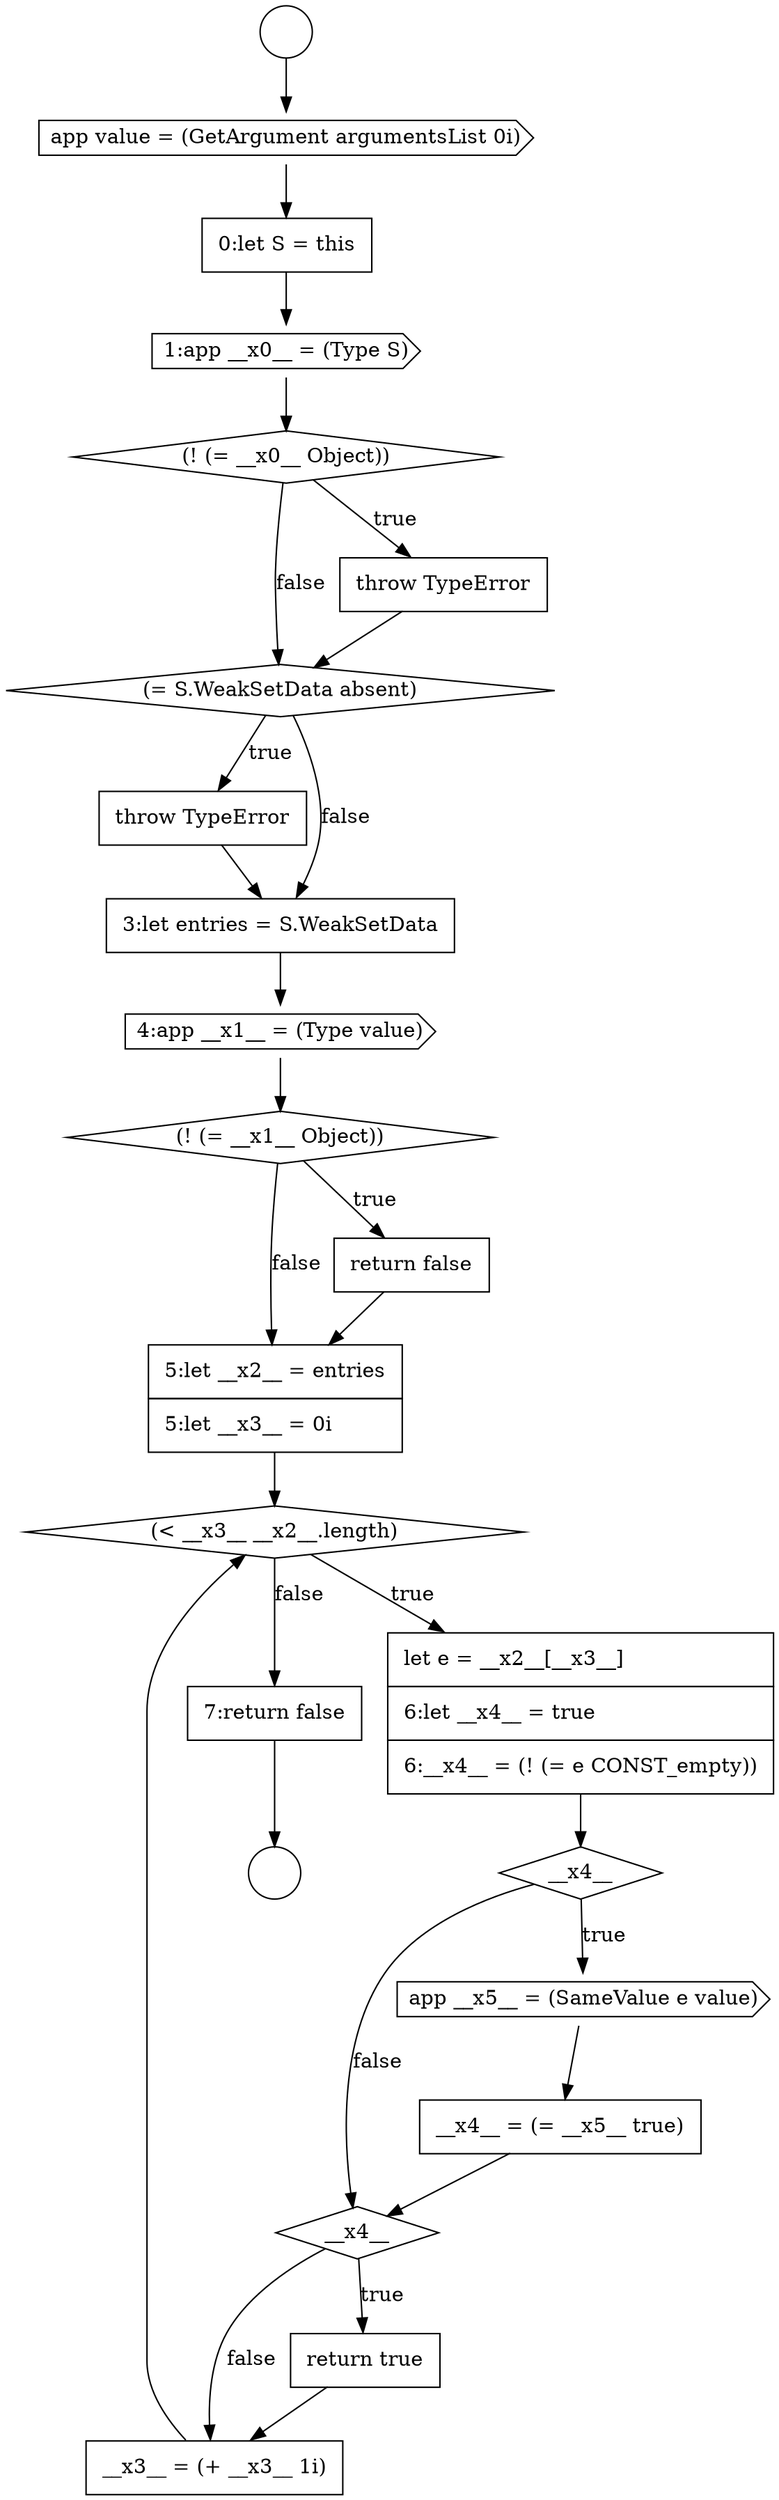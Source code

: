 digraph {
  node14881 [shape=cds, label=<<font color="black">app value = (GetArgument argumentsList 0i)</font>> color="black" fillcolor="white" style=filled]
  node14900 [shape=none, margin=0, label=<<font color="black">
    <table border="0" cellborder="1" cellspacing="0" cellpadding="10">
      <tr><td align="left">__x3__ = (+ __x3__ 1i)</td></tr>
    </table>
  </font>> color="black" fillcolor="white" style=filled]
  node14897 [shape=none, margin=0, label=<<font color="black">
    <table border="0" cellborder="1" cellspacing="0" cellpadding="10">
      <tr><td align="left">__x4__ = (= __x5__ true)</td></tr>
    </table>
  </font>> color="black" fillcolor="white" style=filled]
  node14886 [shape=diamond, label=<<font color="black">(= S.WeakSetData absent)</font>> color="black" fillcolor="white" style=filled]
  node14892 [shape=none, margin=0, label=<<font color="black">
    <table border="0" cellborder="1" cellspacing="0" cellpadding="10">
      <tr><td align="left">5:let __x2__ = entries</td></tr>
      <tr><td align="left">5:let __x3__ = 0i</td></tr>
    </table>
  </font>> color="black" fillcolor="white" style=filled]
  node14898 [shape=diamond, label=<<font color="black">__x4__</font>> color="black" fillcolor="white" style=filled]
  node14887 [shape=none, margin=0, label=<<font color="black">
    <table border="0" cellborder="1" cellspacing="0" cellpadding="10">
      <tr><td align="left">throw TypeError</td></tr>
    </table>
  </font>> color="black" fillcolor="white" style=filled]
  node14883 [shape=cds, label=<<font color="black">1:app __x0__ = (Type S)</font>> color="black" fillcolor="white" style=filled]
  node14896 [shape=cds, label=<<font color="black">app __x5__ = (SameValue e value)</font>> color="black" fillcolor="white" style=filled]
  node14891 [shape=none, margin=0, label=<<font color="black">
    <table border="0" cellborder="1" cellspacing="0" cellpadding="10">
      <tr><td align="left">return false</td></tr>
    </table>
  </font>> color="black" fillcolor="white" style=filled]
  node14888 [shape=none, margin=0, label=<<font color="black">
    <table border="0" cellborder="1" cellspacing="0" cellpadding="10">
      <tr><td align="left">3:let entries = S.WeakSetData</td></tr>
    </table>
  </font>> color="black" fillcolor="white" style=filled]
  node14885 [shape=none, margin=0, label=<<font color="black">
    <table border="0" cellborder="1" cellspacing="0" cellpadding="10">
      <tr><td align="left">throw TypeError</td></tr>
    </table>
  </font>> color="black" fillcolor="white" style=filled]
  node14890 [shape=diamond, label=<<font color="black">(! (= __x1__ Object))</font>> color="black" fillcolor="white" style=filled]
  node14895 [shape=diamond, label=<<font color="black">__x4__</font>> color="black" fillcolor="white" style=filled]
  node14880 [shape=circle label=" " color="black" fillcolor="white" style=filled]
  node14901 [shape=none, margin=0, label=<<font color="black">
    <table border="0" cellborder="1" cellspacing="0" cellpadding="10">
      <tr><td align="left">7:return false</td></tr>
    </table>
  </font>> color="black" fillcolor="white" style=filled]
  node14879 [shape=circle label=" " color="black" fillcolor="white" style=filled]
  node14889 [shape=cds, label=<<font color="black">4:app __x1__ = (Type value)</font>> color="black" fillcolor="white" style=filled]
  node14894 [shape=none, margin=0, label=<<font color="black">
    <table border="0" cellborder="1" cellspacing="0" cellpadding="10">
      <tr><td align="left">let e = __x2__[__x3__]</td></tr>
      <tr><td align="left">6:let __x4__ = true</td></tr>
      <tr><td align="left">6:__x4__ = (! (= e CONST_empty))</td></tr>
    </table>
  </font>> color="black" fillcolor="white" style=filled]
  node14893 [shape=diamond, label=<<font color="black">(&lt; __x3__ __x2__.length)</font>> color="black" fillcolor="white" style=filled]
  node14882 [shape=none, margin=0, label=<<font color="black">
    <table border="0" cellborder="1" cellspacing="0" cellpadding="10">
      <tr><td align="left">0:let S = this</td></tr>
    </table>
  </font>> color="black" fillcolor="white" style=filled]
  node14899 [shape=none, margin=0, label=<<font color="black">
    <table border="0" cellborder="1" cellspacing="0" cellpadding="10">
      <tr><td align="left">return true</td></tr>
    </table>
  </font>> color="black" fillcolor="white" style=filled]
  node14884 [shape=diamond, label=<<font color="black">(! (= __x0__ Object))</font>> color="black" fillcolor="white" style=filled]
  node14887 -> node14888 [ color="black"]
  node14892 -> node14893 [ color="black"]
  node14896 -> node14897 [ color="black"]
  node14897 -> node14898 [ color="black"]
  node14884 -> node14885 [label=<<font color="black">true</font>> color="black"]
  node14884 -> node14886 [label=<<font color="black">false</font>> color="black"]
  node14901 -> node14880 [ color="black"]
  node14893 -> node14894 [label=<<font color="black">true</font>> color="black"]
  node14893 -> node14901 [label=<<font color="black">false</font>> color="black"]
  node14899 -> node14900 [ color="black"]
  node14900 -> node14893 [ color="black"]
  node14890 -> node14891 [label=<<font color="black">true</font>> color="black"]
  node14890 -> node14892 [label=<<font color="black">false</font>> color="black"]
  node14894 -> node14895 [ color="black"]
  node14881 -> node14882 [ color="black"]
  node14895 -> node14896 [label=<<font color="black">true</font>> color="black"]
  node14895 -> node14898 [label=<<font color="black">false</font>> color="black"]
  node14879 -> node14881 [ color="black"]
  node14891 -> node14892 [ color="black"]
  node14882 -> node14883 [ color="black"]
  node14889 -> node14890 [ color="black"]
  node14885 -> node14886 [ color="black"]
  node14898 -> node14899 [label=<<font color="black">true</font>> color="black"]
  node14898 -> node14900 [label=<<font color="black">false</font>> color="black"]
  node14888 -> node14889 [ color="black"]
  node14883 -> node14884 [ color="black"]
  node14886 -> node14887 [label=<<font color="black">true</font>> color="black"]
  node14886 -> node14888 [label=<<font color="black">false</font>> color="black"]
}
